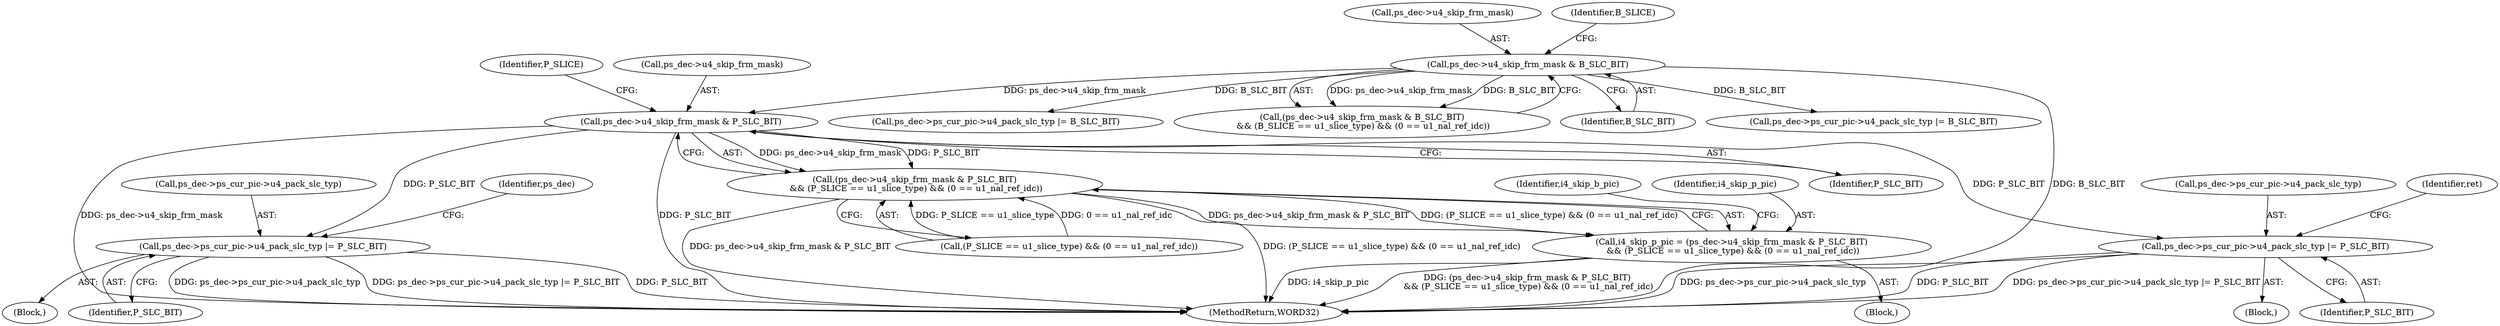 digraph "0_Android_8b5fd8f24eba5dd19ab2f80ea11a9125aa882ae2@pointer" {
"1001805" [label="(Call,ps_dec->u4_skip_frm_mask & P_SLC_BIT)"];
"1001790" [label="(Call,ps_dec->u4_skip_frm_mask & B_SLC_BIT)"];
"1001804" [label="(Call,(ps_dec->u4_skip_frm_mask & P_SLC_BIT)\n && (P_SLICE == u1_slice_type) && (0 == u1_nal_ref_idc))"];
"1001802" [label="(Call,i4_skip_p_pic = (ps_dec->u4_skip_frm_mask & P_SLC_BIT)\n && (P_SLICE == u1_slice_type) && (0 == u1_nal_ref_idc))"];
"1001837" [label="(Call,ps_dec->ps_cur_pic->u4_pack_slc_typ |= P_SLC_BIT)"];
"1002407" [label="(Call,ps_dec->ps_cur_pic->u4_pack_slc_typ |= P_SLC_BIT)"];
"1001820" [label="(Call,ps_dec->ps_cur_pic->u4_pack_slc_typ |= B_SLC_BIT)"];
"1001790" [label="(Call,ps_dec->u4_skip_frm_mask & B_SLC_BIT)"];
"1002408" [label="(Call,ps_dec->ps_cur_pic->u4_pack_slc_typ)"];
"1001791" [label="(Call,ps_dec->u4_skip_frm_mask)"];
"1001812" [label="(Identifier,P_SLICE)"];
"1001802" [label="(Call,i4_skip_p_pic = (ps_dec->u4_skip_frm_mask & P_SLC_BIT)\n && (P_SLICE == u1_slice_type) && (0 == u1_nal_ref_idc))"];
"1001818" [label="(Identifier,i4_skip_b_pic)"];
"1001810" [label="(Call,(P_SLICE == u1_slice_type) && (0 == u1_nal_ref_idc))"];
"1002406" [label="(Block,)"];
"1001809" [label="(Identifier,P_SLC_BIT)"];
"1001837" [label="(Call,ps_dec->ps_cur_pic->u4_pack_slc_typ |= P_SLC_BIT)"];
"1001803" [label="(Identifier,i4_skip_p_pic)"];
"1002407" [label="(Call,ps_dec->ps_cur_pic->u4_pack_slc_typ |= P_SLC_BIT)"];
"1002544" [label="(MethodReturn,WORD32)"];
"1001806" [label="(Call,ps_dec->u4_skip_frm_mask)"];
"1001805" [label="(Call,ps_dec->u4_skip_frm_mask & P_SLC_BIT)"];
"1001789" [label="(Call,(ps_dec->u4_skip_frm_mask & B_SLC_BIT)\n && (B_SLICE == u1_slice_type) && (0 == u1_nal_ref_idc))"];
"1001794" [label="(Identifier,B_SLC_BIT)"];
"1001804" [label="(Call,(ps_dec->u4_skip_frm_mask & P_SLC_BIT)\n && (P_SLICE == u1_slice_type) && (0 == u1_nal_ref_idc))"];
"1001797" [label="(Identifier,B_SLICE)"];
"1001846" [label="(Identifier,ps_dec)"];
"1001838" [label="(Call,ps_dec->ps_cur_pic->u4_pack_slc_typ)"];
"1001784" [label="(Block,)"];
"1001843" [label="(Identifier,P_SLC_BIT)"];
"1001836" [label="(Block,)"];
"1002415" [label="(Identifier,ret)"];
"1002413" [label="(Identifier,P_SLC_BIT)"];
"1002441" [label="(Call,ps_dec->ps_cur_pic->u4_pack_slc_typ |= B_SLC_BIT)"];
"1001805" -> "1001804"  [label="AST: "];
"1001805" -> "1001809"  [label="CFG: "];
"1001806" -> "1001805"  [label="AST: "];
"1001809" -> "1001805"  [label="AST: "];
"1001812" -> "1001805"  [label="CFG: "];
"1001804" -> "1001805"  [label="CFG: "];
"1001805" -> "1002544"  [label="DDG: P_SLC_BIT"];
"1001805" -> "1002544"  [label="DDG: ps_dec->u4_skip_frm_mask"];
"1001805" -> "1001804"  [label="DDG: ps_dec->u4_skip_frm_mask"];
"1001805" -> "1001804"  [label="DDG: P_SLC_BIT"];
"1001790" -> "1001805"  [label="DDG: ps_dec->u4_skip_frm_mask"];
"1001805" -> "1001837"  [label="DDG: P_SLC_BIT"];
"1001805" -> "1002407"  [label="DDG: P_SLC_BIT"];
"1001790" -> "1001789"  [label="AST: "];
"1001790" -> "1001794"  [label="CFG: "];
"1001791" -> "1001790"  [label="AST: "];
"1001794" -> "1001790"  [label="AST: "];
"1001797" -> "1001790"  [label="CFG: "];
"1001789" -> "1001790"  [label="CFG: "];
"1001790" -> "1002544"  [label="DDG: B_SLC_BIT"];
"1001790" -> "1001789"  [label="DDG: ps_dec->u4_skip_frm_mask"];
"1001790" -> "1001789"  [label="DDG: B_SLC_BIT"];
"1001790" -> "1001820"  [label="DDG: B_SLC_BIT"];
"1001790" -> "1002441"  [label="DDG: B_SLC_BIT"];
"1001804" -> "1001802"  [label="AST: "];
"1001804" -> "1001810"  [label="CFG: "];
"1001810" -> "1001804"  [label="AST: "];
"1001802" -> "1001804"  [label="CFG: "];
"1001804" -> "1002544"  [label="DDG: ps_dec->u4_skip_frm_mask & P_SLC_BIT"];
"1001804" -> "1002544"  [label="DDG: (P_SLICE == u1_slice_type) && (0 == u1_nal_ref_idc)"];
"1001804" -> "1001802"  [label="DDG: ps_dec->u4_skip_frm_mask & P_SLC_BIT"];
"1001804" -> "1001802"  [label="DDG: (P_SLICE == u1_slice_type) && (0 == u1_nal_ref_idc)"];
"1001810" -> "1001804"  [label="DDG: P_SLICE == u1_slice_type"];
"1001810" -> "1001804"  [label="DDG: 0 == u1_nal_ref_idc"];
"1001802" -> "1001784"  [label="AST: "];
"1001803" -> "1001802"  [label="AST: "];
"1001818" -> "1001802"  [label="CFG: "];
"1001802" -> "1002544"  [label="DDG: (ps_dec->u4_skip_frm_mask & P_SLC_BIT)\n && (P_SLICE == u1_slice_type) && (0 == u1_nal_ref_idc)"];
"1001802" -> "1002544"  [label="DDG: i4_skip_p_pic"];
"1001837" -> "1001836"  [label="AST: "];
"1001837" -> "1001843"  [label="CFG: "];
"1001838" -> "1001837"  [label="AST: "];
"1001843" -> "1001837"  [label="AST: "];
"1001846" -> "1001837"  [label="CFG: "];
"1001837" -> "1002544"  [label="DDG: P_SLC_BIT"];
"1001837" -> "1002544"  [label="DDG: ps_dec->ps_cur_pic->u4_pack_slc_typ"];
"1001837" -> "1002544"  [label="DDG: ps_dec->ps_cur_pic->u4_pack_slc_typ |= P_SLC_BIT"];
"1002407" -> "1002406"  [label="AST: "];
"1002407" -> "1002413"  [label="CFG: "];
"1002408" -> "1002407"  [label="AST: "];
"1002413" -> "1002407"  [label="AST: "];
"1002415" -> "1002407"  [label="CFG: "];
"1002407" -> "1002544"  [label="DDG: ps_dec->ps_cur_pic->u4_pack_slc_typ |= P_SLC_BIT"];
"1002407" -> "1002544"  [label="DDG: ps_dec->ps_cur_pic->u4_pack_slc_typ"];
"1002407" -> "1002544"  [label="DDG: P_SLC_BIT"];
}
